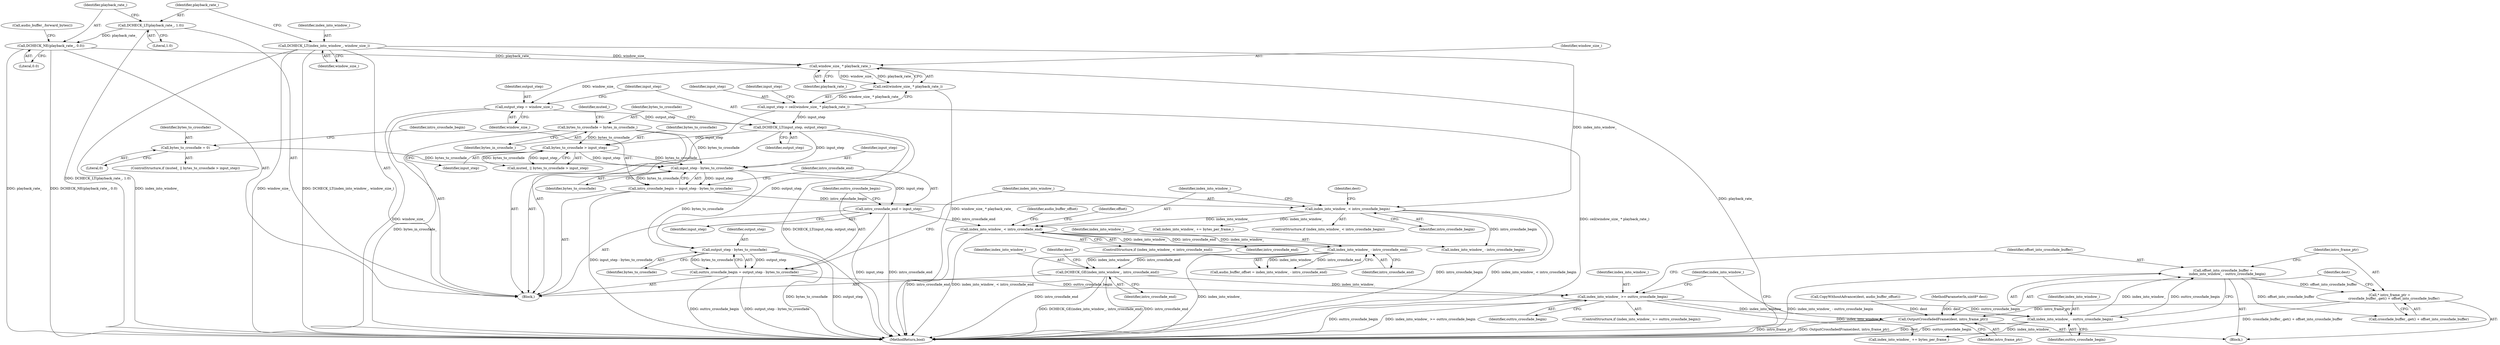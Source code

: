 digraph "0_Chrome_802ecdb9cee0d66fe546bdf24e98150f8f716ad8_1@pointer" {
"1000234" [label="(Call,* intro_frame_ptr =\n        crossfade_buffer_.get() + offset_into_crossfade_buffer)"];
"1000228" [label="(Call,offset_into_crossfade_buffer =\n        index_into_window_ - outtro_crossfade_begin)"];
"1000230" [label="(Call,index_into_window_ - outtro_crossfade_begin)"];
"1000223" [label="(Call,index_into_window_ >= outtro_crossfade_begin)"];
"1000216" [label="(Call,DCHECK_GE(index_into_window_, intro_crossfade_end))"];
"1000205" [label="(Call,index_into_window_ - intro_crossfade_end)"];
"1000177" [label="(Call,index_into_window_ < intro_crossfade_end)"];
"1000165" [label="(Call,index_into_window_ < intro_crossfade_begin)"];
"1000103" [label="(Call,DCHECK_LT(index_into_window_, window_size_))"];
"1000149" [label="(Call,intro_crossfade_begin = input_step - bytes_to_crossfade)"];
"1000151" [label="(Call,input_step - bytes_to_crossfade)"];
"1000142" [label="(Call,bytes_to_crossfade > input_step)"];
"1000136" [label="(Call,bytes_to_crossfade = bytes_in_crossfade_)"];
"1000132" [label="(Call,DCHECK_LT(input_step, output_step))"];
"1000119" [label="(Call,input_step = ceil(window_size_ * playback_rate_))"];
"1000121" [label="(Call,ceil(window_size_ * playback_rate_))"];
"1000122" [label="(Call,window_size_ * playback_rate_)"];
"1000109" [label="(Call,DCHECK_NE(playback_rate_, 0.0))"];
"1000106" [label="(Call,DCHECK_LT(playback_rate_, 1.0))"];
"1000129" [label="(Call,output_step = window_size_)"];
"1000145" [label="(Call,bytes_to_crossfade = 0)"];
"1000155" [label="(Call,intro_crossfade_end = input_step)"];
"1000159" [label="(Call,outtro_crossfade_begin = output_step - bytes_to_crossfade)"];
"1000161" [label="(Call,output_step - bytes_to_crossfade)"];
"1000239" [label="(Call,OutputCrossfadedFrame(dest, intro_frame_ptr))"];
"1000205" [label="(Call,index_into_window_ - intro_crossfade_end)"];
"1000142" [label="(Call,bytes_to_crossfade > input_step)"];
"1000217" [label="(Identifier,index_into_window_)"];
"1000110" [label="(Identifier,playback_rate_)"];
"1000155" [label="(Call,intro_crossfade_end = input_step)"];
"1000218" [label="(Identifier,intro_crossfade_end)"];
"1000108" [label="(Literal,1.0)"];
"1000152" [label="(Identifier,input_step)"];
"1000240" [label="(Identifier,dest)"];
"1000161" [label="(Call,output_step - bytes_to_crossfade)"];
"1000219" [label="(Call,CopyWithoutAdvance(dest, audio_buffer_offset))"];
"1000177" [label="(Call,index_into_window_ < intro_crossfade_end)"];
"1000131" [label="(Identifier,window_size_)"];
"1000204" [label="(Identifier,audio_buffer_offset)"];
"1000107" [label="(Identifier,playback_rate_)"];
"1000207" [label="(Identifier,intro_crossfade_end)"];
"1000114" [label="(Call,audio_buffer_.forward_bytes())"];
"1000103" [label="(Call,DCHECK_LT(index_into_window_, window_size_))"];
"1000124" [label="(Identifier,playback_rate_)"];
"1000147" [label="(Literal,0)"];
"1000167" [label="(Identifier,intro_crossfade_begin)"];
"1000157" [label="(Identifier,input_step)"];
"1000176" [label="(ControlStructure,if (index_into_window_ < intro_crossfade_end))"];
"1000203" [label="(Call,audio_buffer_offset = index_into_window_ - intro_crossfade_end)"];
"1000236" [label="(Call,crossfade_buffer_.get() + offset_into_crossfade_buffer)"];
"1000139" [label="(ControlStructure,if (muted_ || bytes_to_crossfade > input_step))"];
"1000120" [label="(Identifier,input_step)"];
"1000171" [label="(Call,index_into_window_ += bytes_per_frame_)"];
"1000225" [label="(Identifier,outtro_crossfade_begin)"];
"1000162" [label="(Identifier,output_step)"];
"1000104" [label="(Identifier,index_into_window_)"];
"1000153" [label="(Identifier,bytes_to_crossfade)"];
"1000150" [label="(Identifier,intro_crossfade_begin)"];
"1000160" [label="(Identifier,outtro_crossfade_begin)"];
"1000164" [label="(ControlStructure,if (index_into_window_ < intro_crossfade_begin))"];
"1000232" [label="(Identifier,outtro_crossfade_begin)"];
"1000222" [label="(ControlStructure,if (index_into_window_ >= outtro_crossfade_begin))"];
"1000165" [label="(Call,index_into_window_ < intro_crossfade_begin)"];
"1000146" [label="(Identifier,bytes_to_crossfade)"];
"1000121" [label="(Call,ceil(window_size_ * playback_rate_))"];
"1000130" [label="(Identifier,output_step)"];
"1000129" [label="(Call,output_step = window_size_)"];
"1000102" [label="(Block,)"];
"1000101" [label="(MethodParameterIn,uint8* dest)"];
"1000234" [label="(Call,* intro_frame_ptr =\n        crossfade_buffer_.get() + offset_into_crossfade_buffer)"];
"1000119" [label="(Call,input_step = ceil(window_size_ * playback_rate_))"];
"1000122" [label="(Call,window_size_ * playback_rate_)"];
"1000226" [label="(Block,)"];
"1000170" [label="(Identifier,dest)"];
"1000206" [label="(Identifier,index_into_window_)"];
"1000159" [label="(Call,outtro_crossfade_begin = output_step - bytes_to_crossfade)"];
"1000140" [label="(Call,muted_ || bytes_to_crossfade > input_step)"];
"1000241" [label="(Identifier,intro_frame_ptr)"];
"1000145" [label="(Call,bytes_to_crossfade = 0)"];
"1000235" [label="(Identifier,intro_frame_ptr)"];
"1000243" [label="(Identifier,index_into_window_)"];
"1000137" [label="(Identifier,bytes_to_crossfade)"];
"1000127" [label="(Identifier,input_step)"];
"1000231" [label="(Identifier,index_into_window_)"];
"1000230" [label="(Call,index_into_window_ - outtro_crossfade_begin)"];
"1000105" [label="(Identifier,window_size_)"];
"1000220" [label="(Identifier,dest)"];
"1000228" [label="(Call,offset_into_crossfade_buffer =\n        index_into_window_ - outtro_crossfade_begin)"];
"1000138" [label="(Identifier,bytes_in_crossfade_)"];
"1000229" [label="(Identifier,offset_into_crossfade_buffer)"];
"1000149" [label="(Call,intro_crossfade_begin = input_step - bytes_to_crossfade)"];
"1000109" [label="(Call,DCHECK_NE(playback_rate_, 0.0))"];
"1000163" [label="(Identifier,bytes_to_crossfade)"];
"1000216" [label="(Call,DCHECK_GE(index_into_window_, intro_crossfade_end))"];
"1000179" [label="(Identifier,intro_crossfade_end)"];
"1000224" [label="(Identifier,index_into_window_)"];
"1000166" [label="(Identifier,index_into_window_)"];
"1000239" [label="(Call,OutputCrossfadedFrame(dest, intro_frame_ptr))"];
"1000178" [label="(Identifier,index_into_window_)"];
"1000151" [label="(Call,input_step - bytes_to_crossfade)"];
"1000242" [label="(Call,index_into_window_ += bytes_per_frame_)"];
"1000144" [label="(Identifier,input_step)"];
"1000143" [label="(Identifier,bytes_to_crossfade)"];
"1000132" [label="(Call,DCHECK_LT(input_step, output_step))"];
"1000141" [label="(Identifier,muted_)"];
"1000156" [label="(Identifier,intro_crossfade_end)"];
"1000106" [label="(Call,DCHECK_LT(playback_rate_, 1.0))"];
"1000247" [label="(MethodReturn,bool)"];
"1000123" [label="(Identifier,window_size_)"];
"1000184" [label="(Call,index_into_window_ - intro_crossfade_begin)"];
"1000133" [label="(Identifier,input_step)"];
"1000223" [label="(Call,index_into_window_ >= outtro_crossfade_begin)"];
"1000136" [label="(Call,bytes_to_crossfade = bytes_in_crossfade_)"];
"1000183" [label="(Identifier,offset)"];
"1000134" [label="(Identifier,output_step)"];
"1000111" [label="(Literal,0.0)"];
"1000234" -> "1000226"  [label="AST: "];
"1000234" -> "1000236"  [label="CFG: "];
"1000235" -> "1000234"  [label="AST: "];
"1000236" -> "1000234"  [label="AST: "];
"1000240" -> "1000234"  [label="CFG: "];
"1000234" -> "1000247"  [label="DDG: crossfade_buffer_.get() + offset_into_crossfade_buffer"];
"1000228" -> "1000234"  [label="DDG: offset_into_crossfade_buffer"];
"1000234" -> "1000239"  [label="DDG: intro_frame_ptr"];
"1000228" -> "1000226"  [label="AST: "];
"1000228" -> "1000230"  [label="CFG: "];
"1000229" -> "1000228"  [label="AST: "];
"1000230" -> "1000228"  [label="AST: "];
"1000235" -> "1000228"  [label="CFG: "];
"1000228" -> "1000247"  [label="DDG: index_into_window_ - outtro_crossfade_begin"];
"1000230" -> "1000228"  [label="DDG: index_into_window_"];
"1000230" -> "1000228"  [label="DDG: outtro_crossfade_begin"];
"1000228" -> "1000236"  [label="DDG: offset_into_crossfade_buffer"];
"1000230" -> "1000232"  [label="CFG: "];
"1000231" -> "1000230"  [label="AST: "];
"1000232" -> "1000230"  [label="AST: "];
"1000230" -> "1000247"  [label="DDG: outtro_crossfade_begin"];
"1000223" -> "1000230"  [label="DDG: index_into_window_"];
"1000223" -> "1000230"  [label="DDG: outtro_crossfade_begin"];
"1000230" -> "1000242"  [label="DDG: index_into_window_"];
"1000223" -> "1000222"  [label="AST: "];
"1000223" -> "1000225"  [label="CFG: "];
"1000224" -> "1000223"  [label="AST: "];
"1000225" -> "1000223"  [label="AST: "];
"1000229" -> "1000223"  [label="CFG: "];
"1000243" -> "1000223"  [label="CFG: "];
"1000223" -> "1000247"  [label="DDG: outtro_crossfade_begin"];
"1000223" -> "1000247"  [label="DDG: index_into_window_ >= outtro_crossfade_begin"];
"1000216" -> "1000223"  [label="DDG: index_into_window_"];
"1000159" -> "1000223"  [label="DDG: outtro_crossfade_begin"];
"1000223" -> "1000242"  [label="DDG: index_into_window_"];
"1000216" -> "1000102"  [label="AST: "];
"1000216" -> "1000218"  [label="CFG: "];
"1000217" -> "1000216"  [label="AST: "];
"1000218" -> "1000216"  [label="AST: "];
"1000220" -> "1000216"  [label="CFG: "];
"1000216" -> "1000247"  [label="DDG: DCHECK_GE(index_into_window_, intro_crossfade_end)"];
"1000216" -> "1000247"  [label="DDG: intro_crossfade_end"];
"1000205" -> "1000216"  [label="DDG: index_into_window_"];
"1000205" -> "1000216"  [label="DDG: intro_crossfade_end"];
"1000205" -> "1000203"  [label="AST: "];
"1000205" -> "1000207"  [label="CFG: "];
"1000206" -> "1000205"  [label="AST: "];
"1000207" -> "1000205"  [label="AST: "];
"1000203" -> "1000205"  [label="CFG: "];
"1000205" -> "1000247"  [label="DDG: intro_crossfade_end"];
"1000205" -> "1000247"  [label="DDG: index_into_window_"];
"1000205" -> "1000203"  [label="DDG: index_into_window_"];
"1000205" -> "1000203"  [label="DDG: intro_crossfade_end"];
"1000177" -> "1000205"  [label="DDG: index_into_window_"];
"1000177" -> "1000205"  [label="DDG: intro_crossfade_end"];
"1000177" -> "1000176"  [label="AST: "];
"1000177" -> "1000179"  [label="CFG: "];
"1000178" -> "1000177"  [label="AST: "];
"1000179" -> "1000177"  [label="AST: "];
"1000183" -> "1000177"  [label="CFG: "];
"1000204" -> "1000177"  [label="CFG: "];
"1000177" -> "1000247"  [label="DDG: intro_crossfade_end"];
"1000177" -> "1000247"  [label="DDG: index_into_window_ < intro_crossfade_end"];
"1000165" -> "1000177"  [label="DDG: index_into_window_"];
"1000155" -> "1000177"  [label="DDG: intro_crossfade_end"];
"1000177" -> "1000184"  [label="DDG: index_into_window_"];
"1000165" -> "1000164"  [label="AST: "];
"1000165" -> "1000167"  [label="CFG: "];
"1000166" -> "1000165"  [label="AST: "];
"1000167" -> "1000165"  [label="AST: "];
"1000170" -> "1000165"  [label="CFG: "];
"1000178" -> "1000165"  [label="CFG: "];
"1000165" -> "1000247"  [label="DDG: intro_crossfade_begin"];
"1000165" -> "1000247"  [label="DDG: index_into_window_ < intro_crossfade_begin"];
"1000103" -> "1000165"  [label="DDG: index_into_window_"];
"1000149" -> "1000165"  [label="DDG: intro_crossfade_begin"];
"1000165" -> "1000171"  [label="DDG: index_into_window_"];
"1000165" -> "1000184"  [label="DDG: intro_crossfade_begin"];
"1000103" -> "1000102"  [label="AST: "];
"1000103" -> "1000105"  [label="CFG: "];
"1000104" -> "1000103"  [label="AST: "];
"1000105" -> "1000103"  [label="AST: "];
"1000107" -> "1000103"  [label="CFG: "];
"1000103" -> "1000247"  [label="DDG: index_into_window_"];
"1000103" -> "1000247"  [label="DDG: window_size_"];
"1000103" -> "1000247"  [label="DDG: DCHECK_LT(index_into_window_, window_size_)"];
"1000103" -> "1000122"  [label="DDG: window_size_"];
"1000149" -> "1000102"  [label="AST: "];
"1000149" -> "1000151"  [label="CFG: "];
"1000150" -> "1000149"  [label="AST: "];
"1000151" -> "1000149"  [label="AST: "];
"1000156" -> "1000149"  [label="CFG: "];
"1000149" -> "1000247"  [label="DDG: input_step - bytes_to_crossfade"];
"1000151" -> "1000149"  [label="DDG: input_step"];
"1000151" -> "1000149"  [label="DDG: bytes_to_crossfade"];
"1000151" -> "1000153"  [label="CFG: "];
"1000152" -> "1000151"  [label="AST: "];
"1000153" -> "1000151"  [label="AST: "];
"1000142" -> "1000151"  [label="DDG: input_step"];
"1000142" -> "1000151"  [label="DDG: bytes_to_crossfade"];
"1000132" -> "1000151"  [label="DDG: input_step"];
"1000145" -> "1000151"  [label="DDG: bytes_to_crossfade"];
"1000136" -> "1000151"  [label="DDG: bytes_to_crossfade"];
"1000151" -> "1000155"  [label="DDG: input_step"];
"1000151" -> "1000161"  [label="DDG: bytes_to_crossfade"];
"1000142" -> "1000140"  [label="AST: "];
"1000142" -> "1000144"  [label="CFG: "];
"1000143" -> "1000142"  [label="AST: "];
"1000144" -> "1000142"  [label="AST: "];
"1000140" -> "1000142"  [label="CFG: "];
"1000142" -> "1000140"  [label="DDG: bytes_to_crossfade"];
"1000142" -> "1000140"  [label="DDG: input_step"];
"1000136" -> "1000142"  [label="DDG: bytes_to_crossfade"];
"1000132" -> "1000142"  [label="DDG: input_step"];
"1000136" -> "1000102"  [label="AST: "];
"1000136" -> "1000138"  [label="CFG: "];
"1000137" -> "1000136"  [label="AST: "];
"1000138" -> "1000136"  [label="AST: "];
"1000141" -> "1000136"  [label="CFG: "];
"1000136" -> "1000247"  [label="DDG: bytes_in_crossfade_"];
"1000132" -> "1000102"  [label="AST: "];
"1000132" -> "1000134"  [label="CFG: "];
"1000133" -> "1000132"  [label="AST: "];
"1000134" -> "1000132"  [label="AST: "];
"1000137" -> "1000132"  [label="CFG: "];
"1000132" -> "1000247"  [label="DDG: DCHECK_LT(input_step, output_step)"];
"1000119" -> "1000132"  [label="DDG: input_step"];
"1000129" -> "1000132"  [label="DDG: output_step"];
"1000132" -> "1000161"  [label="DDG: output_step"];
"1000119" -> "1000102"  [label="AST: "];
"1000119" -> "1000121"  [label="CFG: "];
"1000120" -> "1000119"  [label="AST: "];
"1000121" -> "1000119"  [label="AST: "];
"1000127" -> "1000119"  [label="CFG: "];
"1000119" -> "1000247"  [label="DDG: ceil(window_size_ * playback_rate_)"];
"1000121" -> "1000119"  [label="DDG: window_size_ * playback_rate_"];
"1000121" -> "1000122"  [label="CFG: "];
"1000122" -> "1000121"  [label="AST: "];
"1000121" -> "1000247"  [label="DDG: window_size_ * playback_rate_"];
"1000122" -> "1000121"  [label="DDG: window_size_"];
"1000122" -> "1000121"  [label="DDG: playback_rate_"];
"1000122" -> "1000124"  [label="CFG: "];
"1000123" -> "1000122"  [label="AST: "];
"1000124" -> "1000122"  [label="AST: "];
"1000122" -> "1000247"  [label="DDG: playback_rate_"];
"1000109" -> "1000122"  [label="DDG: playback_rate_"];
"1000122" -> "1000129"  [label="DDG: window_size_"];
"1000109" -> "1000102"  [label="AST: "];
"1000109" -> "1000111"  [label="CFG: "];
"1000110" -> "1000109"  [label="AST: "];
"1000111" -> "1000109"  [label="AST: "];
"1000114" -> "1000109"  [label="CFG: "];
"1000109" -> "1000247"  [label="DDG: playback_rate_"];
"1000109" -> "1000247"  [label="DDG: DCHECK_NE(playback_rate_, 0.0)"];
"1000106" -> "1000109"  [label="DDG: playback_rate_"];
"1000106" -> "1000102"  [label="AST: "];
"1000106" -> "1000108"  [label="CFG: "];
"1000107" -> "1000106"  [label="AST: "];
"1000108" -> "1000106"  [label="AST: "];
"1000110" -> "1000106"  [label="CFG: "];
"1000106" -> "1000247"  [label="DDG: DCHECK_LT(playback_rate_, 1.0)"];
"1000129" -> "1000102"  [label="AST: "];
"1000129" -> "1000131"  [label="CFG: "];
"1000130" -> "1000129"  [label="AST: "];
"1000131" -> "1000129"  [label="AST: "];
"1000133" -> "1000129"  [label="CFG: "];
"1000129" -> "1000247"  [label="DDG: window_size_"];
"1000145" -> "1000139"  [label="AST: "];
"1000145" -> "1000147"  [label="CFG: "];
"1000146" -> "1000145"  [label="AST: "];
"1000147" -> "1000145"  [label="AST: "];
"1000150" -> "1000145"  [label="CFG: "];
"1000155" -> "1000102"  [label="AST: "];
"1000155" -> "1000157"  [label="CFG: "];
"1000156" -> "1000155"  [label="AST: "];
"1000157" -> "1000155"  [label="AST: "];
"1000160" -> "1000155"  [label="CFG: "];
"1000155" -> "1000247"  [label="DDG: input_step"];
"1000155" -> "1000247"  [label="DDG: intro_crossfade_end"];
"1000159" -> "1000102"  [label="AST: "];
"1000159" -> "1000161"  [label="CFG: "];
"1000160" -> "1000159"  [label="AST: "];
"1000161" -> "1000159"  [label="AST: "];
"1000166" -> "1000159"  [label="CFG: "];
"1000159" -> "1000247"  [label="DDG: outtro_crossfade_begin"];
"1000159" -> "1000247"  [label="DDG: output_step - bytes_to_crossfade"];
"1000161" -> "1000159"  [label="DDG: output_step"];
"1000161" -> "1000159"  [label="DDG: bytes_to_crossfade"];
"1000161" -> "1000163"  [label="CFG: "];
"1000162" -> "1000161"  [label="AST: "];
"1000163" -> "1000161"  [label="AST: "];
"1000161" -> "1000247"  [label="DDG: bytes_to_crossfade"];
"1000161" -> "1000247"  [label="DDG: output_step"];
"1000239" -> "1000226"  [label="AST: "];
"1000239" -> "1000241"  [label="CFG: "];
"1000240" -> "1000239"  [label="AST: "];
"1000241" -> "1000239"  [label="AST: "];
"1000243" -> "1000239"  [label="CFG: "];
"1000239" -> "1000247"  [label="DDG: OutputCrossfadedFrame(dest, intro_frame_ptr)"];
"1000239" -> "1000247"  [label="DDG: dest"];
"1000239" -> "1000247"  [label="DDG: intro_frame_ptr"];
"1000219" -> "1000239"  [label="DDG: dest"];
"1000101" -> "1000239"  [label="DDG: dest"];
}
